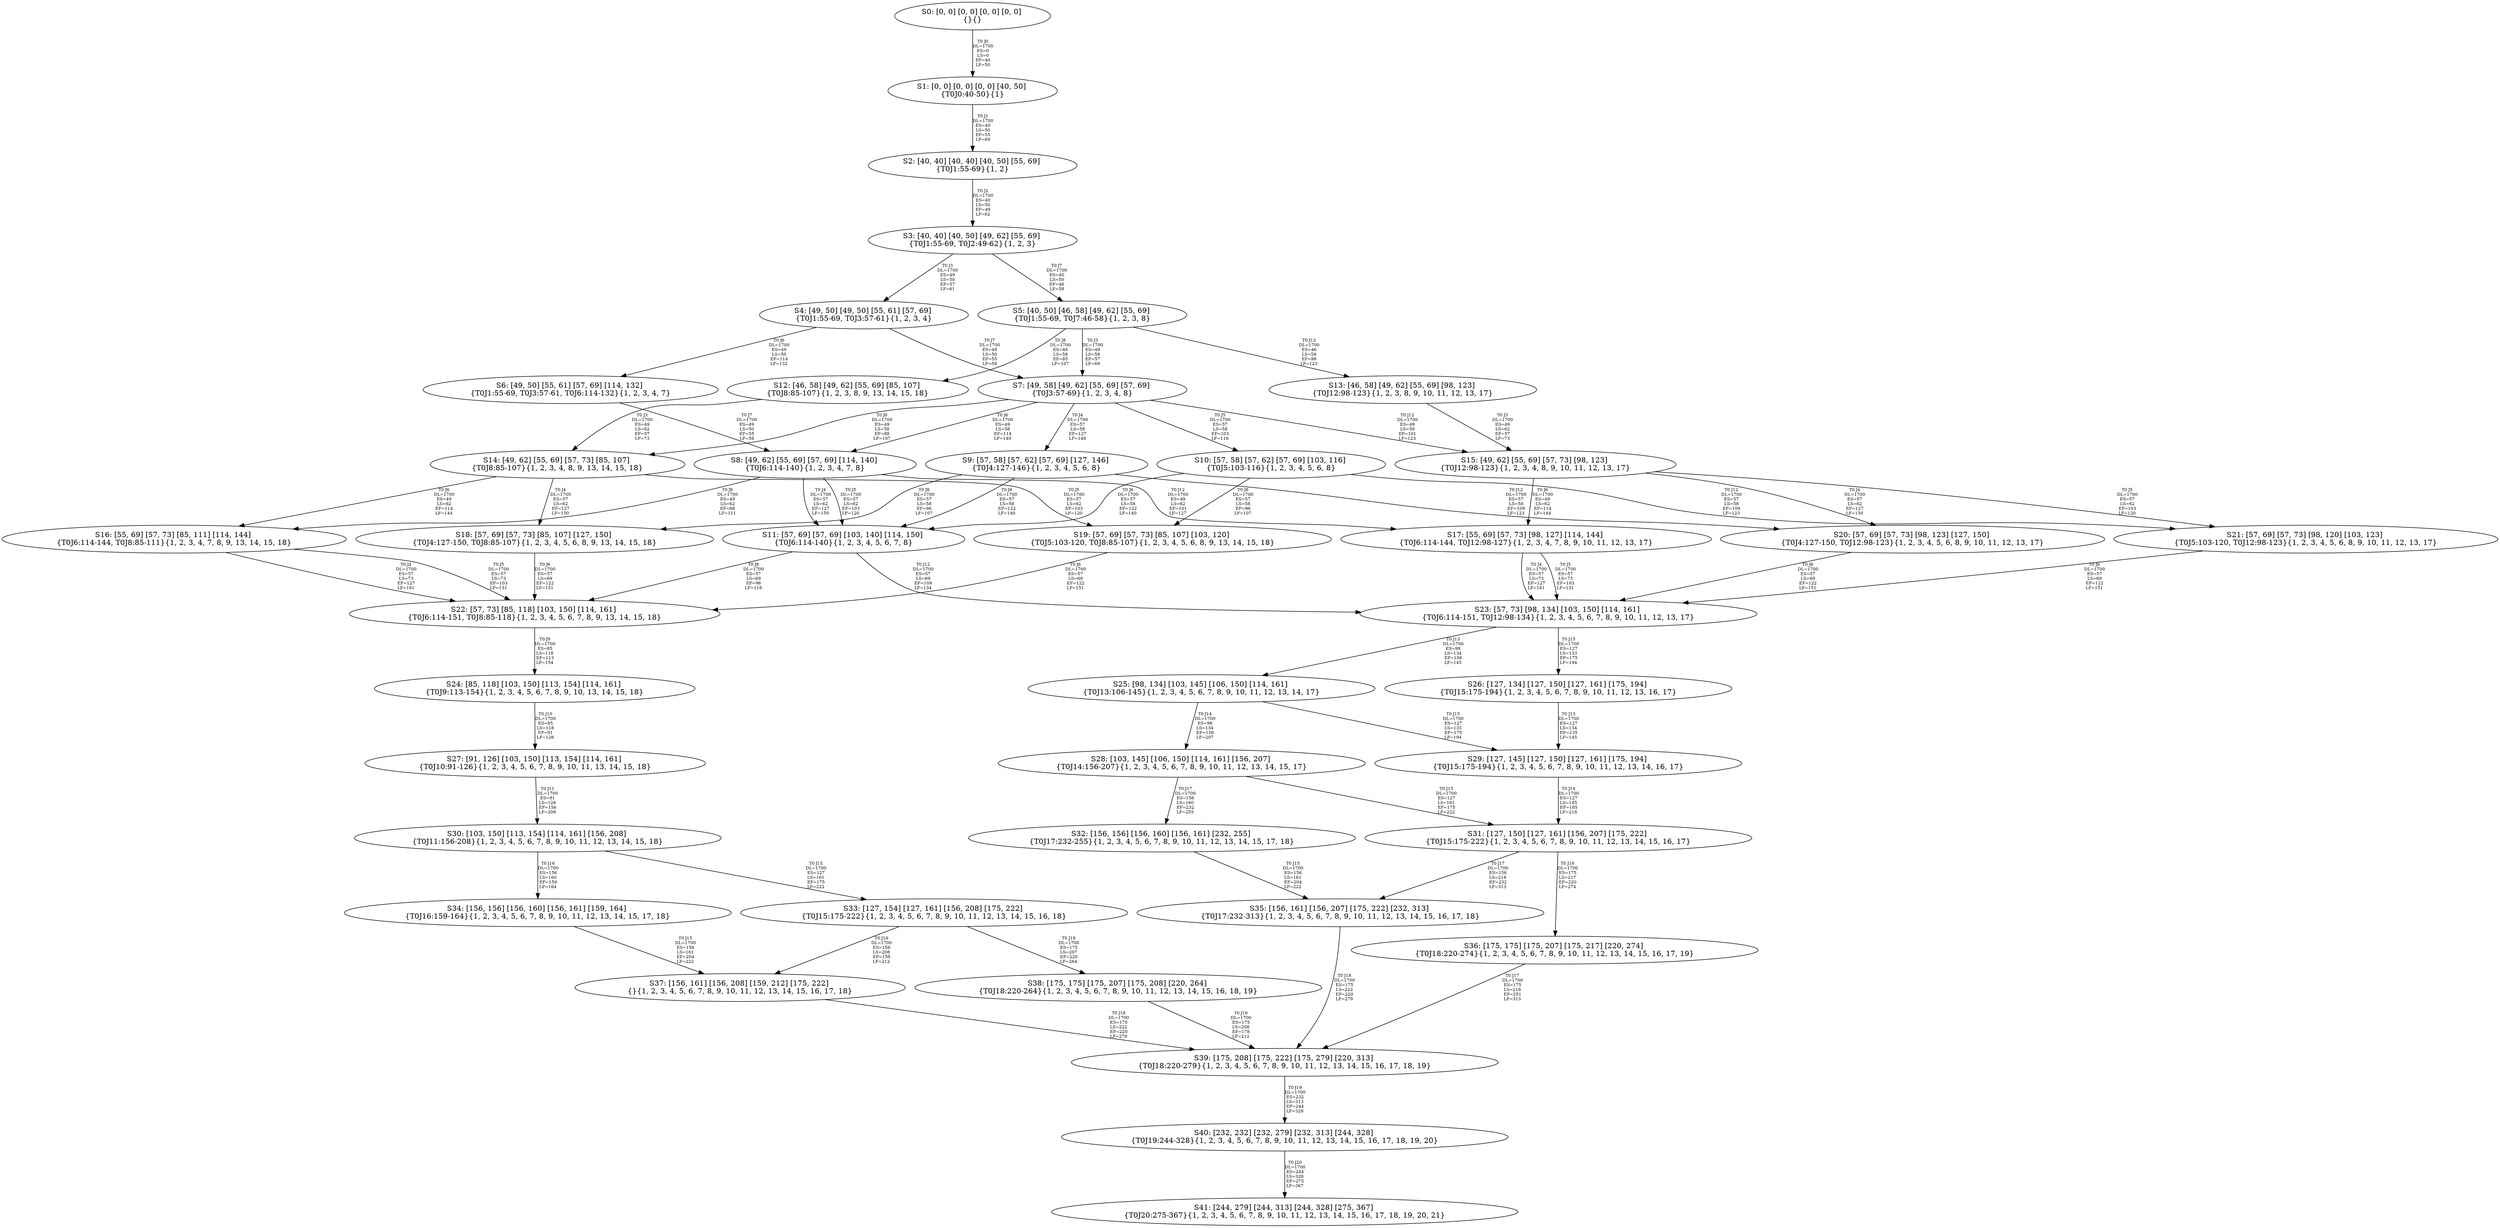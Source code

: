 digraph {
	S0[label="S0: [0, 0] [0, 0] [0, 0] [0, 0] \n{}{}"];
	S1[label="S1: [0, 0] [0, 0] [0, 0] [40, 50] \n{T0J0:40-50}{1}"];
	S2[label="S2: [40, 40] [40, 40] [40, 50] [55, 69] \n{T0J1:55-69}{1, 2}"];
	S3[label="S3: [40, 40] [40, 50] [49, 62] [55, 69] \n{T0J1:55-69, T0J2:49-62}{1, 2, 3}"];
	S4[label="S4: [49, 50] [49, 50] [55, 61] [57, 69] \n{T0J1:55-69, T0J3:57-61}{1, 2, 3, 4}"];
	S5[label="S5: [40, 50] [46, 58] [49, 62] [55, 69] \n{T0J1:55-69, T0J7:46-58}{1, 2, 3, 8}"];
	S6[label="S6: [49, 50] [55, 61] [57, 69] [114, 132] \n{T0J1:55-69, T0J3:57-61, T0J6:114-132}{1, 2, 3, 4, 7}"];
	S7[label="S7: [49, 58] [49, 62] [55, 69] [57, 69] \n{T0J3:57-69}{1, 2, 3, 4, 8}"];
	S8[label="S8: [49, 62] [55, 69] [57, 69] [114, 140] \n{T0J6:114-140}{1, 2, 3, 4, 7, 8}"];
	S9[label="S9: [57, 58] [57, 62] [57, 69] [127, 146] \n{T0J4:127-146}{1, 2, 3, 4, 5, 6, 8}"];
	S10[label="S10: [57, 58] [57, 62] [57, 69] [103, 116] \n{T0J5:103-116}{1, 2, 3, 4, 5, 6, 8}"];
	S11[label="S11: [57, 69] [57, 69] [103, 140] [114, 150] \n{T0J6:114-140}{1, 2, 3, 4, 5, 6, 7, 8}"];
	S12[label="S12: [46, 58] [49, 62] [55, 69] [85, 107] \n{T0J8:85-107}{1, 2, 3, 8, 9, 13, 14, 15, 18}"];
	S13[label="S13: [46, 58] [49, 62] [55, 69] [98, 123] \n{T0J12:98-123}{1, 2, 3, 8, 9, 10, 11, 12, 13, 17}"];
	S14[label="S14: [49, 62] [55, 69] [57, 73] [85, 107] \n{T0J8:85-107}{1, 2, 3, 4, 8, 9, 13, 14, 15, 18}"];
	S15[label="S15: [49, 62] [55, 69] [57, 73] [98, 123] \n{T0J12:98-123}{1, 2, 3, 4, 8, 9, 10, 11, 12, 13, 17}"];
	S16[label="S16: [55, 69] [57, 73] [85, 111] [114, 144] \n{T0J6:114-144, T0J8:85-111}{1, 2, 3, 4, 7, 8, 9, 13, 14, 15, 18}"];
	S17[label="S17: [55, 69] [57, 73] [98, 127] [114, 144] \n{T0J6:114-144, T0J12:98-127}{1, 2, 3, 4, 7, 8, 9, 10, 11, 12, 13, 17}"];
	S18[label="S18: [57, 69] [57, 73] [85, 107] [127, 150] \n{T0J4:127-150, T0J8:85-107}{1, 2, 3, 4, 5, 6, 8, 9, 13, 14, 15, 18}"];
	S19[label="S19: [57, 69] [57, 73] [85, 107] [103, 120] \n{T0J5:103-120, T0J8:85-107}{1, 2, 3, 4, 5, 6, 8, 9, 13, 14, 15, 18}"];
	S20[label="S20: [57, 69] [57, 73] [98, 123] [127, 150] \n{T0J4:127-150, T0J12:98-123}{1, 2, 3, 4, 5, 6, 8, 9, 10, 11, 12, 13, 17}"];
	S21[label="S21: [57, 69] [57, 73] [98, 120] [103, 123] \n{T0J5:103-120, T0J12:98-123}{1, 2, 3, 4, 5, 6, 8, 9, 10, 11, 12, 13, 17}"];
	S22[label="S22: [57, 73] [85, 118] [103, 150] [114, 161] \n{T0J6:114-151, T0J8:85-118}{1, 2, 3, 4, 5, 6, 7, 8, 9, 13, 14, 15, 18}"];
	S23[label="S23: [57, 73] [98, 134] [103, 150] [114, 161] \n{T0J6:114-151, T0J12:98-134}{1, 2, 3, 4, 5, 6, 7, 8, 9, 10, 11, 12, 13, 17}"];
	S24[label="S24: [85, 118] [103, 150] [113, 154] [114, 161] \n{T0J9:113-154}{1, 2, 3, 4, 5, 6, 7, 8, 9, 10, 13, 14, 15, 18}"];
	S25[label="S25: [98, 134] [103, 145] [106, 150] [114, 161] \n{T0J13:106-145}{1, 2, 3, 4, 5, 6, 7, 8, 9, 10, 11, 12, 13, 14, 17}"];
	S26[label="S26: [127, 134] [127, 150] [127, 161] [175, 194] \n{T0J15:175-194}{1, 2, 3, 4, 5, 6, 7, 8, 9, 10, 11, 12, 13, 16, 17}"];
	S27[label="S27: [91, 126] [103, 150] [113, 154] [114, 161] \n{T0J10:91-126}{1, 2, 3, 4, 5, 6, 7, 8, 9, 10, 11, 13, 14, 15, 18}"];
	S28[label="S28: [103, 145] [106, 150] [114, 161] [156, 207] \n{T0J14:156-207}{1, 2, 3, 4, 5, 6, 7, 8, 9, 10, 11, 12, 13, 14, 15, 17}"];
	S29[label="S29: [127, 145] [127, 150] [127, 161] [175, 194] \n{T0J15:175-194}{1, 2, 3, 4, 5, 6, 7, 8, 9, 10, 11, 12, 13, 14, 16, 17}"];
	S30[label="S30: [103, 150] [113, 154] [114, 161] [156, 208] \n{T0J11:156-208}{1, 2, 3, 4, 5, 6, 7, 8, 9, 10, 11, 12, 13, 14, 15, 18}"];
	S31[label="S31: [127, 150] [127, 161] [156, 207] [175, 222] \n{T0J15:175-222}{1, 2, 3, 4, 5, 6, 7, 8, 9, 10, 11, 12, 13, 14, 15, 16, 17}"];
	S32[label="S32: [156, 156] [156, 160] [156, 161] [232, 255] \n{T0J17:232-255}{1, 2, 3, 4, 5, 6, 7, 8, 9, 10, 11, 12, 13, 14, 15, 17, 18}"];
	S33[label="S33: [127, 154] [127, 161] [156, 208] [175, 222] \n{T0J15:175-222}{1, 2, 3, 4, 5, 6, 7, 8, 9, 10, 11, 12, 13, 14, 15, 16, 18}"];
	S34[label="S34: [156, 156] [156, 160] [156, 161] [159, 164] \n{T0J16:159-164}{1, 2, 3, 4, 5, 6, 7, 8, 9, 10, 11, 12, 13, 14, 15, 17, 18}"];
	S35[label="S35: [156, 161] [156, 207] [175, 222] [232, 313] \n{T0J17:232-313}{1, 2, 3, 4, 5, 6, 7, 8, 9, 10, 11, 12, 13, 14, 15, 16, 17, 18}"];
	S36[label="S36: [175, 175] [175, 207] [175, 217] [220, 274] \n{T0J18:220-274}{1, 2, 3, 4, 5, 6, 7, 8, 9, 10, 11, 12, 13, 14, 15, 16, 17, 19}"];
	S37[label="S37: [156, 161] [156, 208] [159, 212] [175, 222] \n{}{1, 2, 3, 4, 5, 6, 7, 8, 9, 10, 11, 12, 13, 14, 15, 16, 17, 18}"];
	S38[label="S38: [175, 175] [175, 207] [175, 208] [220, 264] \n{T0J18:220-264}{1, 2, 3, 4, 5, 6, 7, 8, 9, 10, 11, 12, 13, 14, 15, 16, 18, 19}"];
	S39[label="S39: [175, 208] [175, 222] [175, 279] [220, 313] \n{T0J18:220-279}{1, 2, 3, 4, 5, 6, 7, 8, 9, 10, 11, 12, 13, 14, 15, 16, 17, 18, 19}"];
	S40[label="S40: [232, 232] [232, 279] [232, 313] [244, 328] \n{T0J19:244-328}{1, 2, 3, 4, 5, 6, 7, 8, 9, 10, 11, 12, 13, 14, 15, 16, 17, 18, 19, 20}"];
	S41[label="S41: [244, 279] [244, 313] [244, 328] [275, 367] \n{T0J20:275-367}{1, 2, 3, 4, 5, 6, 7, 8, 9, 10, 11, 12, 13, 14, 15, 16, 17, 18, 19, 20, 21}"];
	S0 -> S1[label="T0 J0\nDL=1700\nES=0\nLS=0\nEF=40\nLF=50",fontsize=8];
	S1 -> S2[label="T0 J1\nDL=1700\nES=40\nLS=50\nEF=55\nLF=69",fontsize=8];
	S2 -> S3[label="T0 J2\nDL=1700\nES=40\nLS=50\nEF=49\nLF=62",fontsize=8];
	S3 -> S4[label="T0 J3\nDL=1700\nES=49\nLS=50\nEF=57\nLF=61",fontsize=8];
	S3 -> S5[label="T0 J7\nDL=1700\nES=40\nLS=50\nEF=46\nLF=58",fontsize=8];
	S4 -> S6[label="T0 J6\nDL=1700\nES=49\nLS=50\nEF=114\nLF=132",fontsize=8];
	S4 -> S7[label="T0 J7\nDL=1700\nES=49\nLS=50\nEF=55\nLF=58",fontsize=8];
	S5 -> S7[label="T0 J3\nDL=1700\nES=49\nLS=58\nEF=57\nLF=69",fontsize=8];
	S5 -> S12[label="T0 J8\nDL=1700\nES=46\nLS=58\nEF=85\nLF=107",fontsize=8];
	S5 -> S13[label="T0 J12\nDL=1700\nES=46\nLS=58\nEF=98\nLF=123",fontsize=8];
	S6 -> S8[label="T0 J7\nDL=1700\nES=49\nLS=50\nEF=55\nLF=58",fontsize=8];
	S7 -> S9[label="T0 J4\nDL=1700\nES=57\nLS=58\nEF=127\nLF=146",fontsize=8];
	S7 -> S10[label="T0 J5\nDL=1700\nES=57\nLS=58\nEF=103\nLF=116",fontsize=8];
	S7 -> S8[label="T0 J6\nDL=1700\nES=49\nLS=58\nEF=114\nLF=140",fontsize=8];
	S7 -> S14[label="T0 J8\nDL=1700\nES=49\nLS=58\nEF=88\nLF=107",fontsize=8];
	S7 -> S15[label="T0 J12\nDL=1700\nES=49\nLS=58\nEF=101\nLF=123",fontsize=8];
	S8 -> S11[label="T0 J4\nDL=1700\nES=57\nLS=62\nEF=127\nLF=150",fontsize=8];
	S8 -> S11[label="T0 J5\nDL=1700\nES=57\nLS=62\nEF=103\nLF=120",fontsize=8];
	S8 -> S16[label="T0 J8\nDL=1700\nES=49\nLS=62\nEF=88\nLF=111",fontsize=8];
	S8 -> S17[label="T0 J12\nDL=1700\nES=49\nLS=62\nEF=101\nLF=127",fontsize=8];
	S9 -> S11[label="T0 J6\nDL=1700\nES=57\nLS=58\nEF=122\nLF=140",fontsize=8];
	S9 -> S18[label="T0 J8\nDL=1700\nES=57\nLS=58\nEF=96\nLF=107",fontsize=8];
	S9 -> S20[label="T0 J12\nDL=1700\nES=57\nLS=58\nEF=109\nLF=123",fontsize=8];
	S10 -> S11[label="T0 J6\nDL=1700\nES=57\nLS=58\nEF=122\nLF=140",fontsize=8];
	S10 -> S19[label="T0 J8\nDL=1700\nES=57\nLS=58\nEF=96\nLF=107",fontsize=8];
	S10 -> S21[label="T0 J12\nDL=1700\nES=57\nLS=58\nEF=109\nLF=123",fontsize=8];
	S11 -> S22[label="T0 J8\nDL=1700\nES=57\nLS=69\nEF=96\nLF=118",fontsize=8];
	S11 -> S23[label="T0 J12\nDL=1700\nES=57\nLS=69\nEF=109\nLF=134",fontsize=8];
	S12 -> S14[label="T0 J3\nDL=1700\nES=49\nLS=62\nEF=57\nLF=73",fontsize=8];
	S13 -> S15[label="T0 J3\nDL=1700\nES=49\nLS=62\nEF=57\nLF=73",fontsize=8];
	S14 -> S18[label="T0 J4\nDL=1700\nES=57\nLS=62\nEF=127\nLF=150",fontsize=8];
	S14 -> S19[label="T0 J5\nDL=1700\nES=57\nLS=62\nEF=103\nLF=120",fontsize=8];
	S14 -> S16[label="T0 J6\nDL=1700\nES=49\nLS=62\nEF=114\nLF=144",fontsize=8];
	S15 -> S20[label="T0 J4\nDL=1700\nES=57\nLS=62\nEF=127\nLF=150",fontsize=8];
	S15 -> S21[label="T0 J5\nDL=1700\nES=57\nLS=62\nEF=103\nLF=120",fontsize=8];
	S15 -> S17[label="T0 J6\nDL=1700\nES=49\nLS=62\nEF=114\nLF=144",fontsize=8];
	S16 -> S22[label="T0 J4\nDL=1700\nES=57\nLS=73\nEF=127\nLF=161",fontsize=8];
	S16 -> S22[label="T0 J5\nDL=1700\nES=57\nLS=73\nEF=103\nLF=131",fontsize=8];
	S17 -> S23[label="T0 J4\nDL=1700\nES=57\nLS=73\nEF=127\nLF=161",fontsize=8];
	S17 -> S23[label="T0 J5\nDL=1700\nES=57\nLS=73\nEF=103\nLF=131",fontsize=8];
	S18 -> S22[label="T0 J6\nDL=1700\nES=57\nLS=69\nEF=122\nLF=151",fontsize=8];
	S19 -> S22[label="T0 J6\nDL=1700\nES=57\nLS=69\nEF=122\nLF=151",fontsize=8];
	S20 -> S23[label="T0 J6\nDL=1700\nES=57\nLS=69\nEF=122\nLF=151",fontsize=8];
	S21 -> S23[label="T0 J6\nDL=1700\nES=57\nLS=69\nEF=122\nLF=151",fontsize=8];
	S22 -> S24[label="T0 J9\nDL=1700\nES=85\nLS=118\nEF=113\nLF=154",fontsize=8];
	S23 -> S25[label="T0 J13\nDL=1700\nES=98\nLS=134\nEF=106\nLF=145",fontsize=8];
	S23 -> S26[label="T0 J15\nDL=1700\nES=127\nLS=133\nEF=175\nLF=194",fontsize=8];
	S24 -> S27[label="T0 J10\nDL=1700\nES=85\nLS=118\nEF=91\nLF=126",fontsize=8];
	S25 -> S28[label="T0 J14\nDL=1700\nES=98\nLS=134\nEF=156\nLF=207",fontsize=8];
	S25 -> S29[label="T0 J15\nDL=1700\nES=127\nLS=133\nEF=175\nLF=194",fontsize=8];
	S26 -> S29[label="T0 J13\nDL=1700\nES=127\nLS=134\nEF=135\nLF=145",fontsize=8];
	S27 -> S30[label="T0 J11\nDL=1700\nES=91\nLS=126\nEF=156\nLF=208",fontsize=8];
	S28 -> S31[label="T0 J15\nDL=1700\nES=127\nLS=161\nEF=175\nLF=222",fontsize=8];
	S28 -> S32[label="T0 J17\nDL=1700\nES=156\nLS=160\nEF=232\nLF=255",fontsize=8];
	S29 -> S31[label="T0 J14\nDL=1700\nES=127\nLS=145\nEF=185\nLF=218",fontsize=8];
	S30 -> S33[label="T0 J15\nDL=1700\nES=127\nLS=161\nEF=175\nLF=222",fontsize=8];
	S30 -> S34[label="T0 J16\nDL=1700\nES=156\nLS=160\nEF=159\nLF=164",fontsize=8];
	S31 -> S35[label="T0 J17\nDL=1700\nES=156\nLS=218\nEF=232\nLF=313",fontsize=8];
	S31 -> S36[label="T0 J18\nDL=1700\nES=175\nLS=217\nEF=220\nLF=274",fontsize=8];
	S32 -> S35[label="T0 J15\nDL=1700\nES=156\nLS=161\nEF=204\nLF=222",fontsize=8];
	S33 -> S37[label="T0 J16\nDL=1700\nES=156\nLS=208\nEF=159\nLF=212",fontsize=8];
	S33 -> S38[label="T0 J18\nDL=1700\nES=175\nLS=207\nEF=220\nLF=264",fontsize=8];
	S34 -> S37[label="T0 J15\nDL=1700\nES=156\nLS=161\nEF=204\nLF=222",fontsize=8];
	S35 -> S39[label="T0 J18\nDL=1700\nES=175\nLS=222\nEF=220\nLF=279",fontsize=8];
	S36 -> S39[label="T0 J17\nDL=1700\nES=175\nLS=218\nEF=251\nLF=313",fontsize=8];
	S37 -> S39[label="T0 J18\nDL=1700\nES=175\nLS=222\nEF=220\nLF=279",fontsize=8];
	S38 -> S39[label="T0 J16\nDL=1700\nES=175\nLS=208\nEF=178\nLF=212",fontsize=8];
	S39 -> S40[label="T0 J19\nDL=1700\nES=232\nLS=313\nEF=244\nLF=328",fontsize=8];
	S40 -> S41[label="T0 J20\nDL=1700\nES=244\nLS=328\nEF=275\nLF=367",fontsize=8];
}
